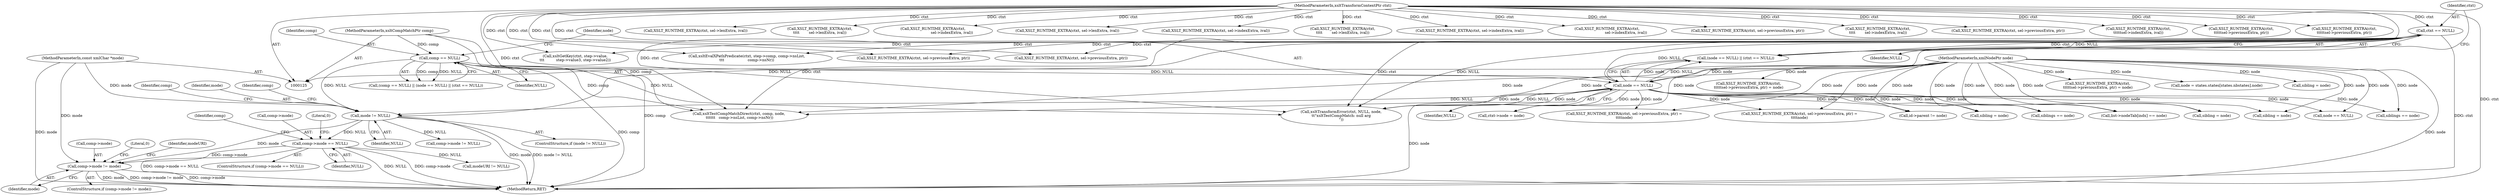 digraph "1_Chrome_96dbafe288dbe2f0cc45fa3c39daf6d0c37acbab_27@pointer" {
"1000176" [label="(Call,comp->mode != mode)"];
"1000168" [label="(Call,comp->mode == NULL)"];
"1000163" [label="(Call,mode != NULL)"];
"1000129" [label="(MethodParameterIn,const xmlChar *mode)"];
"1000150" [label="(Call,ctxt == NULL)"];
"1000126" [label="(MethodParameterIn,xsltTransformContextPtr ctxt)"];
"1000147" [label="(Call,node == NULL)"];
"1000128" [label="(MethodParameterIn,xmlNodePtr node)"];
"1000143" [label="(Call,comp == NULL)"];
"1000127" [label="(MethodParameterIn,xsltCompMatchPtr comp)"];
"1001249" [label="(Call,siblings == node)"];
"1001625" [label="(Call,siblings == node)"];
"1001736" [label="(Call,XSLT_RUNTIME_EXTRA(ctxt, sel->lenExtra, ival))"];
"1000150" [label="(Call,ctxt == NULL)"];
"1000129" [label="(MethodParameterIn,const xmlChar *mode)"];
"1001565" [label="(Call,XSLT_RUNTIME_EXTRA(ctxt,\n\t\t\t\t        sel->lenExtra, ival))"];
"1000128" [label="(MethodParameterIn,xmlNodePtr node)"];
"1000163" [label="(Call,mode != NULL)"];
"1000146" [label="(Call,(node == NULL) || (ctxt == NULL))"];
"1001546" [label="(Call,XSLT_RUNTIME_EXTRA(ctxt,\n                                sel->indexExtra, ival))"];
"1001478" [label="(Call,sibling = node)"];
"1001967" [label="(MethodReturn,RET)"];
"1000175" [label="(ControlStructure,if (comp->mode != mode))"];
"1000142" [label="(Call,(comp == NULL) || (node == NULL) || (ctxt == NULL))"];
"1000127" [label="(MethodParameterIn,xsltCompMatchPtr comp)"];
"1000162" [label="(ControlStructure,if (mode != NULL))"];
"1001197" [label="(Call,XSLT_RUNTIME_EXTRA(ctxt,\n\t\t\t\t\tsel->previousExtra, ptr) = node)"];
"1000176" [label="(Call,comp->mode != mode)"];
"1000177" [label="(Call,comp->mode)"];
"1000194" [label="(Call,modeURI != NULL)"];
"1000741" [label="(Call,id->parent != node)"];
"1000169" [label="(Call,comp->mode)"];
"1000754" [label="(Call,xsltGetKey(ctxt, step->value,\n\t\t\t          step->value3, step->value2))"];
"1000782" [label="(Call,list->nodeTab[indx] == node)"];
"1001512" [label="(Call,sibling = node)"];
"1000891" [label="(Call,xsltTestCompMatchDirect(ctxt, comp, node,\n \t\t\t\t\t\t   comp->nsList, comp->nsNr))"];
"1001420" [label="(Call,XSLT_RUNTIME_EXTRA(ctxt, sel->lenExtra, ival))"];
"1000148" [label="(Identifier,node)"];
"1000170" [label="(Identifier,comp)"];
"1001728" [label="(Call,XSLT_RUNTIME_EXTRA(ctxt, sel->indexExtra, ival))"];
"1000577" [label="(Call,node == NULL)"];
"1000165" [label="(Identifier,NULL)"];
"1000168" [label="(Call,comp->mode == NULL)"];
"1000143" [label="(Call,comp == NULL)"];
"1000992" [label="(Call,sibling = node)"];
"1001571" [label="(Call,XSLT_RUNTIME_EXTRA(ctxt,\n\t\t\t\t\tsel->previousExtra, ptr) = node)"];
"1000188" [label="(Identifier,comp)"];
"1000968" [label="(Call,XSLT_RUNTIME_EXTRA(ctxt, sel->previousExtra, ptr))"];
"1001948" [label="(Call,node = states.states[states.nbstates].node)"];
"1000154" [label="(Call,xsltTransformError(ctxt, NULL, node,\n\t\t\"xsltTestCompMatch: null arg\n\"))"];
"1001187" [label="(Call,XSLT_RUNTIME_EXTRA(ctxt,\n\t\t\t\t        sel->lenExtra, ival))"];
"1000167" [label="(ControlStructure,if (comp->mode == NULL))"];
"1001412" [label="(Call,XSLT_RUNTIME_EXTRA(ctxt, sel->indexExtra, ival))"];
"1001171" [label="(Call,XSLT_RUNTIME_EXTRA(ctxt,\n                                sel->indexExtra, ival))"];
"1000174" [label="(Literal,0)"];
"1000149" [label="(Identifier,NULL)"];
"1001404" [label="(Call,XSLT_RUNTIME_EXTRA(ctxt, sel->previousExtra, ptr))"];
"1001206" [label="(Call,XSLT_RUNTIME_EXTRA(ctxt,\n\t\t\t\t        sel->indexExtra, ival))"];
"1000164" [label="(Identifier,mode)"];
"1001454" [label="(Call,XSLT_RUNTIME_EXTRA(ctxt, sel->previousExtra, ptr))"];
"1000178" [label="(Identifier,comp)"];
"1000182" [label="(Literal,0)"];
"1000195" [label="(Identifier,modeURI)"];
"1000172" [label="(Identifier,NULL)"];
"1001081" [label="(Call,sibling = node)"];
"1001720" [label="(Call,XSLT_RUNTIME_EXTRA(ctxt, sel->previousExtra, ptr))"];
"1000186" [label="(Call,comp->mode != NULL)"];
"1001580" [label="(Call,XSLT_RUNTIME_EXTRA(ctxt,\n\t\t\t\t\tsel->indexExtra, ival))"];
"1000147" [label="(Call,node == NULL)"];
"1000151" [label="(Identifier,ctxt)"];
"1000126" [label="(MethodParameterIn,xsltTransformContextPtr ctxt)"];
"1000180" [label="(Identifier,mode)"];
"1000145" [label="(Identifier,NULL)"];
"1001748" [label="(Call,ctxt->node = node)"];
"1001572" [label="(Call,XSLT_RUNTIME_EXTRA(ctxt,\n\t\t\t\t\tsel->previousExtra, ptr))"];
"1001719" [label="(Call,XSLT_RUNTIME_EXTRA(ctxt, sel->previousExtra, ptr) =\n\t\t\t\tnode)"];
"1000152" [label="(Identifier,NULL)"];
"1001769" [label="(Call,xsltEvalXPathPredicate(ctxt, step->comp, comp->nsList,\n\t\t\t                    comp->nsNr))"];
"1000144" [label="(Identifier,comp)"];
"1001198" [label="(Call,XSLT_RUNTIME_EXTRA(ctxt,\n\t\t\t\t\tsel->previousExtra, ptr))"];
"1001403" [label="(Call,XSLT_RUNTIME_EXTRA(ctxt, sel->previousExtra, ptr) =\n\t\t\t\tnode)"];
"1000176" -> "1000175"  [label="AST: "];
"1000176" -> "1000180"  [label="CFG: "];
"1000177" -> "1000176"  [label="AST: "];
"1000180" -> "1000176"  [label="AST: "];
"1000182" -> "1000176"  [label="CFG: "];
"1000195" -> "1000176"  [label="CFG: "];
"1000176" -> "1001967"  [label="DDG: mode"];
"1000176" -> "1001967"  [label="DDG: comp->mode != mode"];
"1000176" -> "1001967"  [label="DDG: comp->mode"];
"1000168" -> "1000176"  [label="DDG: comp->mode"];
"1000163" -> "1000176"  [label="DDG: mode"];
"1000129" -> "1000176"  [label="DDG: mode"];
"1000168" -> "1000167"  [label="AST: "];
"1000168" -> "1000172"  [label="CFG: "];
"1000169" -> "1000168"  [label="AST: "];
"1000172" -> "1000168"  [label="AST: "];
"1000174" -> "1000168"  [label="CFG: "];
"1000178" -> "1000168"  [label="CFG: "];
"1000168" -> "1001967"  [label="DDG: comp->mode == NULL"];
"1000168" -> "1001967"  [label="DDG: NULL"];
"1000168" -> "1001967"  [label="DDG: comp->mode"];
"1000163" -> "1000168"  [label="DDG: NULL"];
"1000168" -> "1000194"  [label="DDG: NULL"];
"1000163" -> "1000162"  [label="AST: "];
"1000163" -> "1000165"  [label="CFG: "];
"1000164" -> "1000163"  [label="AST: "];
"1000165" -> "1000163"  [label="AST: "];
"1000170" -> "1000163"  [label="CFG: "];
"1000188" -> "1000163"  [label="CFG: "];
"1000163" -> "1001967"  [label="DDG: mode"];
"1000163" -> "1001967"  [label="DDG: mode != NULL"];
"1000129" -> "1000163"  [label="DDG: mode"];
"1000150" -> "1000163"  [label="DDG: NULL"];
"1000147" -> "1000163"  [label="DDG: NULL"];
"1000143" -> "1000163"  [label="DDG: NULL"];
"1000163" -> "1000186"  [label="DDG: NULL"];
"1000129" -> "1000125"  [label="AST: "];
"1000129" -> "1001967"  [label="DDG: mode"];
"1000150" -> "1000146"  [label="AST: "];
"1000150" -> "1000152"  [label="CFG: "];
"1000151" -> "1000150"  [label="AST: "];
"1000152" -> "1000150"  [label="AST: "];
"1000146" -> "1000150"  [label="CFG: "];
"1000150" -> "1001967"  [label="DDG: ctxt"];
"1000150" -> "1000146"  [label="DDG: ctxt"];
"1000150" -> "1000146"  [label="DDG: NULL"];
"1000126" -> "1000150"  [label="DDG: ctxt"];
"1000147" -> "1000150"  [label="DDG: NULL"];
"1000150" -> "1000154"  [label="DDG: ctxt"];
"1000150" -> "1000154"  [label="DDG: NULL"];
"1000150" -> "1000754"  [label="DDG: ctxt"];
"1000150" -> "1000891"  [label="DDG: ctxt"];
"1000150" -> "1000968"  [label="DDG: ctxt"];
"1000150" -> "1001454"  [label="DDG: ctxt"];
"1000150" -> "1001769"  [label="DDG: ctxt"];
"1000126" -> "1000125"  [label="AST: "];
"1000126" -> "1001967"  [label="DDG: ctxt"];
"1000126" -> "1000154"  [label="DDG: ctxt"];
"1000126" -> "1000754"  [label="DDG: ctxt"];
"1000126" -> "1000891"  [label="DDG: ctxt"];
"1000126" -> "1000968"  [label="DDG: ctxt"];
"1000126" -> "1001171"  [label="DDG: ctxt"];
"1000126" -> "1001187"  [label="DDG: ctxt"];
"1000126" -> "1001198"  [label="DDG: ctxt"];
"1000126" -> "1001206"  [label="DDG: ctxt"];
"1000126" -> "1001404"  [label="DDG: ctxt"];
"1000126" -> "1001412"  [label="DDG: ctxt"];
"1000126" -> "1001420"  [label="DDG: ctxt"];
"1000126" -> "1001454"  [label="DDG: ctxt"];
"1000126" -> "1001546"  [label="DDG: ctxt"];
"1000126" -> "1001565"  [label="DDG: ctxt"];
"1000126" -> "1001572"  [label="DDG: ctxt"];
"1000126" -> "1001580"  [label="DDG: ctxt"];
"1000126" -> "1001720"  [label="DDG: ctxt"];
"1000126" -> "1001728"  [label="DDG: ctxt"];
"1000126" -> "1001736"  [label="DDG: ctxt"];
"1000126" -> "1001769"  [label="DDG: ctxt"];
"1000147" -> "1000146"  [label="AST: "];
"1000147" -> "1000149"  [label="CFG: "];
"1000148" -> "1000147"  [label="AST: "];
"1000149" -> "1000147"  [label="AST: "];
"1000151" -> "1000147"  [label="CFG: "];
"1000146" -> "1000147"  [label="CFG: "];
"1000147" -> "1001967"  [label="DDG: node"];
"1000147" -> "1000146"  [label="DDG: node"];
"1000147" -> "1000146"  [label="DDG: NULL"];
"1000128" -> "1000147"  [label="DDG: node"];
"1000143" -> "1000147"  [label="DDG: NULL"];
"1000147" -> "1000154"  [label="DDG: NULL"];
"1000147" -> "1000154"  [label="DDG: node"];
"1000147" -> "1000577"  [label="DDG: node"];
"1000147" -> "1000741"  [label="DDG: node"];
"1000147" -> "1000782"  [label="DDG: node"];
"1000147" -> "1000891"  [label="DDG: node"];
"1000147" -> "1000992"  [label="DDG: node"];
"1000147" -> "1001249"  [label="DDG: node"];
"1000147" -> "1001403"  [label="DDG: node"];
"1000147" -> "1001478"  [label="DDG: node"];
"1000147" -> "1001512"  [label="DDG: node"];
"1000147" -> "1001625"  [label="DDG: node"];
"1000147" -> "1001719"  [label="DDG: node"];
"1000147" -> "1001748"  [label="DDG: node"];
"1000128" -> "1000125"  [label="AST: "];
"1000128" -> "1001967"  [label="DDG: node"];
"1000128" -> "1000154"  [label="DDG: node"];
"1000128" -> "1000577"  [label="DDG: node"];
"1000128" -> "1000741"  [label="DDG: node"];
"1000128" -> "1000782"  [label="DDG: node"];
"1000128" -> "1000891"  [label="DDG: node"];
"1000128" -> "1000992"  [label="DDG: node"];
"1000128" -> "1001081"  [label="DDG: node"];
"1000128" -> "1001197"  [label="DDG: node"];
"1000128" -> "1001249"  [label="DDG: node"];
"1000128" -> "1001403"  [label="DDG: node"];
"1000128" -> "1001478"  [label="DDG: node"];
"1000128" -> "1001512"  [label="DDG: node"];
"1000128" -> "1001571"  [label="DDG: node"];
"1000128" -> "1001625"  [label="DDG: node"];
"1000128" -> "1001719"  [label="DDG: node"];
"1000128" -> "1001748"  [label="DDG: node"];
"1000128" -> "1001948"  [label="DDG: node"];
"1000143" -> "1000142"  [label="AST: "];
"1000143" -> "1000145"  [label="CFG: "];
"1000144" -> "1000143"  [label="AST: "];
"1000145" -> "1000143"  [label="AST: "];
"1000148" -> "1000143"  [label="CFG: "];
"1000142" -> "1000143"  [label="CFG: "];
"1000143" -> "1001967"  [label="DDG: comp"];
"1000143" -> "1000142"  [label="DDG: comp"];
"1000143" -> "1000142"  [label="DDG: NULL"];
"1000127" -> "1000143"  [label="DDG: comp"];
"1000143" -> "1000154"  [label="DDG: NULL"];
"1000143" -> "1000891"  [label="DDG: comp"];
"1000127" -> "1000125"  [label="AST: "];
"1000127" -> "1001967"  [label="DDG: comp"];
"1000127" -> "1000891"  [label="DDG: comp"];
}
